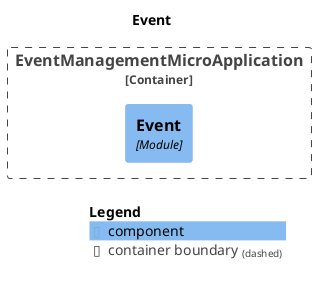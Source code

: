 @startuml
set separator none
title Event

top to bottom direction

!include <C4/C4>
!include <C4/C4_Context>
!include <C4/C4_Component>

Container_Boundary("EventManagementMicroApplication.EventManagementMicroApplication_boundary", "EventManagementMicroApplication", $tags="") {
  Component(EventManagementMicroApplication.EventManagementMicroApplication.Event, "Event", $techn="Module", $descr="", $tags="", $link="")
}


SHOW_LEGEND(true)
@enduml